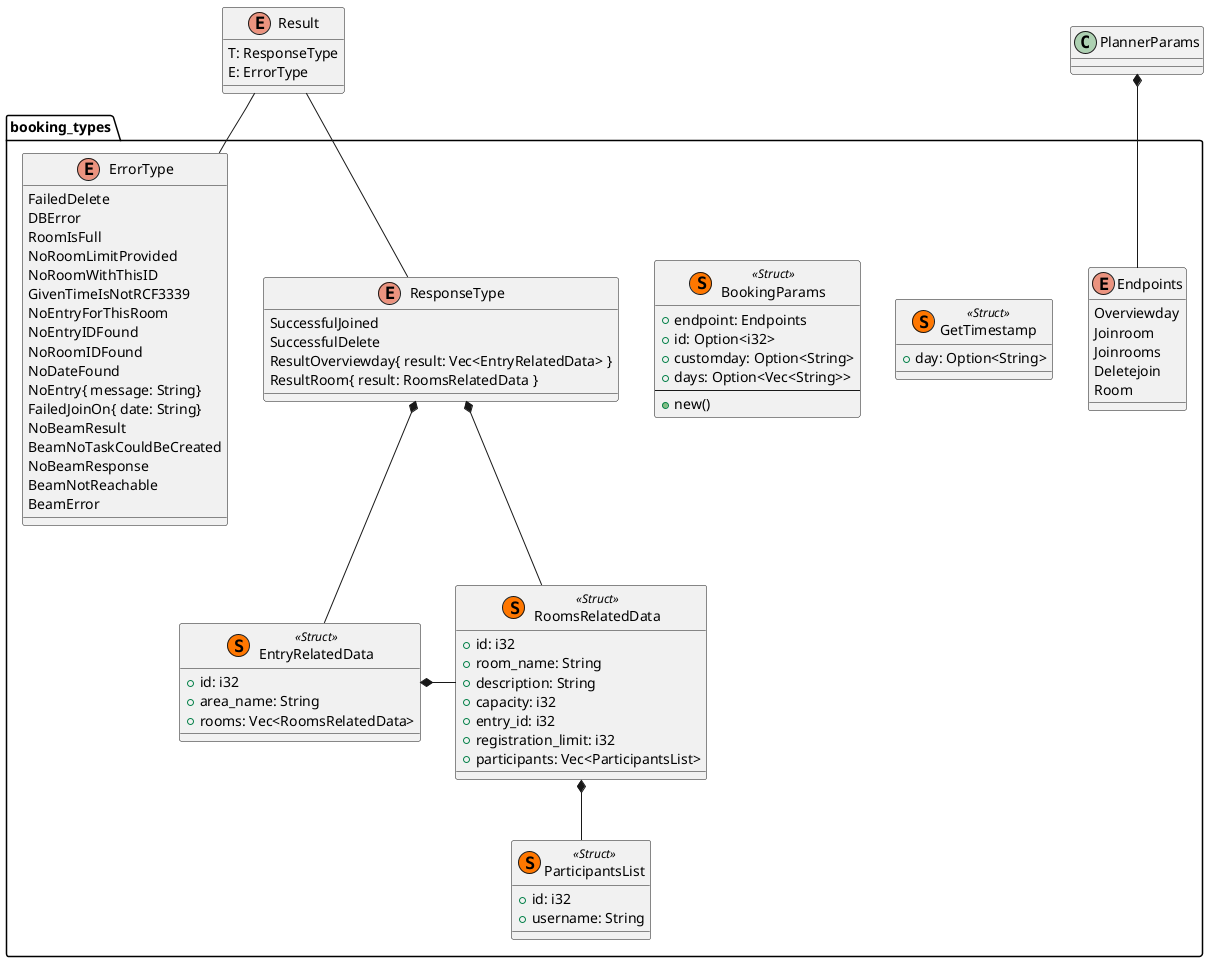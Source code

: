 @startuml
enum Result{
    T: ResponseType
    E: ErrorType
}
package booking_types{
    class EntryRelatedData << (S, #FF7700) Struct>> {
        + id: i32
        + area_name: String
        + rooms: Vec<RoomsRelatedData>
    }
    class RoomsRelatedData << (S, #FF7700) Struct>> {
        + id: i32
        + room_name: String
        + description: String
        + capacity: i32
        + entry_id: i32
        + registration_limit: i32
        + participants: Vec<ParticipantsList>
    }
    class ParticipantsList << (S, #FF7700) Struct>> {
        + id: i32
        + username: String
    }
    class GetTimestamp << (S, #FF7700) Struct>> {
        + day: Option<String>
    }
    class BookingParams << (S, #FF7700) Struct>> {
        + endpoint: Endpoints
        + id: Option<i32>
        + customday: Option<String>
        + days: Option<Vec<String>>
        --
        + new()
    }
    enum Endpoints{
        Overviewday
        Joinroom
        Joinrooms
        Deletejoin
        Room
    }
    enum ResponseType{
        SuccessfulJoined
        SuccessfulDelete
        ResultOverviewday{ result: Vec<EntryRelatedData> }
        ResultRoom{ result: RoomsRelatedData }
    }
    enum ErrorType {
        FailedDelete
        DBError
        RoomIsFull
        NoRoomLimitProvided
        NoRoomWithThisID
        GivenTimeIsNotRCF3339
        NoEntryForThisRoom
        NoEntryIDFound
        NoRoomIDFound
        NoDateFound
        NoEntry{ message: String}
        FailedJoinOn{ date: String}
        NoBeamResult
        BeamNoTaskCouldBeCreated
        NoBeamResponse
        BeamNotReachable
        BeamError
    }

}
ResponseType *-- EntryRelatedData
EntryRelatedData *- RoomsRelatedData
RoomsRelatedData *-- ParticipantsList
ResponseType *- RoomsRelatedData
PlannerParams *-- Endpoints
Result -- ErrorType
Result -- ResponseType
@enduml
